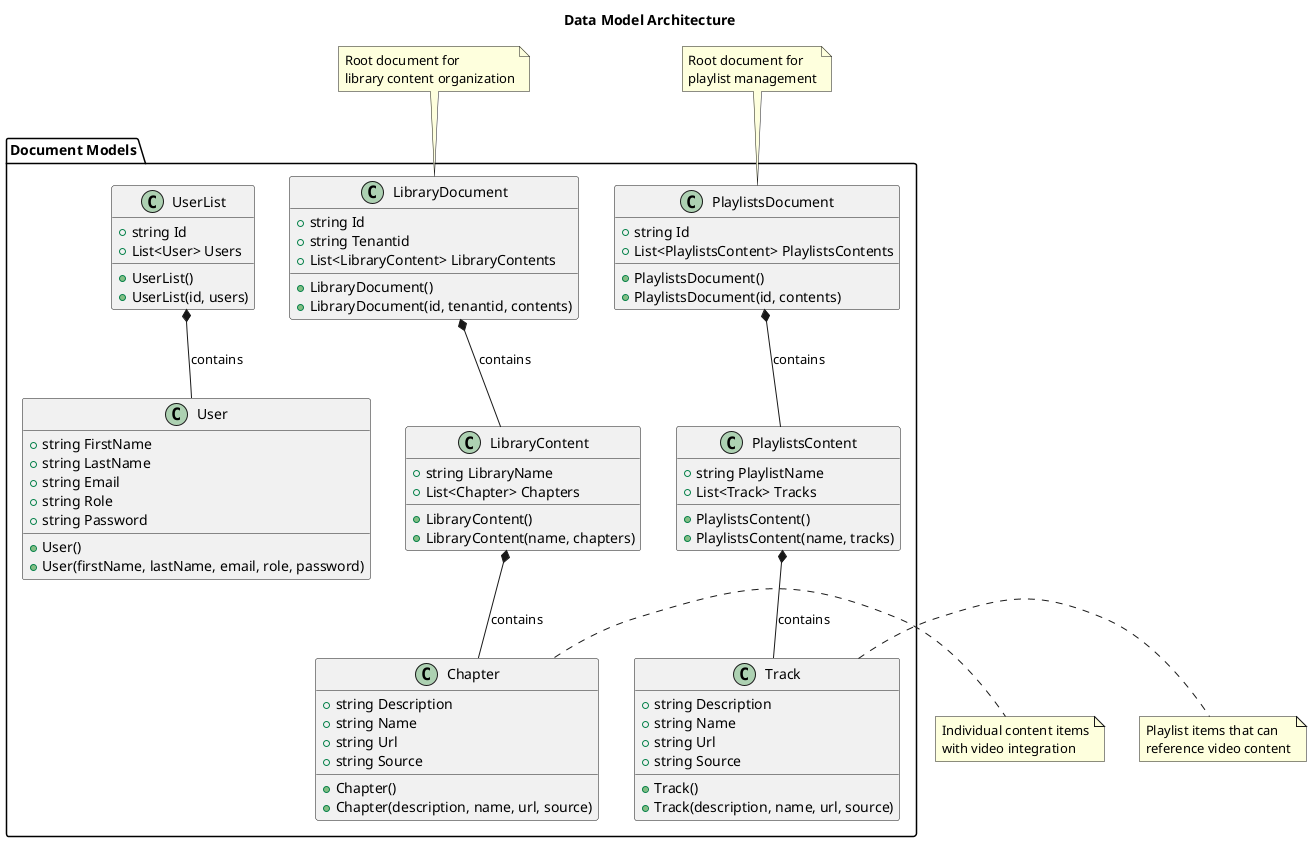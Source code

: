 @startuml arch-data-model


title Data Model Architecture

package "Document Models" {
  
  class LibraryDocument {
    +string Id
    +string Tenantid
    +List<LibraryContent> LibraryContents
    +LibraryDocument()
    +LibraryDocument(id, tenantid, contents)
  }
  
  class LibraryContent {
    +string LibraryName
    +List<Chapter> Chapters
    +LibraryContent()
    +LibraryContent(name, chapters)
  }
  
  class Chapter {
    +string Description
    +string Name
    +string Url
    +string Source
    +Chapter()
    +Chapter(description, name, url, source)
  }
  
  class PlaylistsDocument {
    +string Id
    +List<PlaylistsContent> PlaylistsContents
    +PlaylistsDocument()
    +PlaylistsDocument(id, contents)
  }
  
  class PlaylistsContent {
    +string PlaylistName
    +List<Track> Tracks
    +PlaylistsContent()
    +PlaylistsContent(name, tracks)
  }
  
  class Track {
    +string Description
    +string Name
    +string Url
    +string Source
    +Track()
    +Track(description, name, url, source)
  }
  
  class UserList {
    +string Id
    +List<User> Users
    +UserList()
    +UserList(id, users)
  }
  
  class User {
    +string FirstName
    +string LastName
    +string Email
    +string Role
    +string Password
    +User()
    +User(firstName, lastName, email, role, password)
  }
}

' Relationships
LibraryDocument *-- LibraryContent : contains
LibraryContent *-- Chapter : contains
PlaylistsDocument *-- PlaylistsContent : contains
PlaylistsContent *-- Track : contains
UserList *-- User : contains

note top of LibraryDocument
  Root document for
  library content organization
end note

note top of PlaylistsDocument
  Root document for
  playlist management
end note

note right of Chapter
  Individual content items
  with video integration
end note

note right of Track
  Playlist items that can
  reference video content
end note

@enduml
